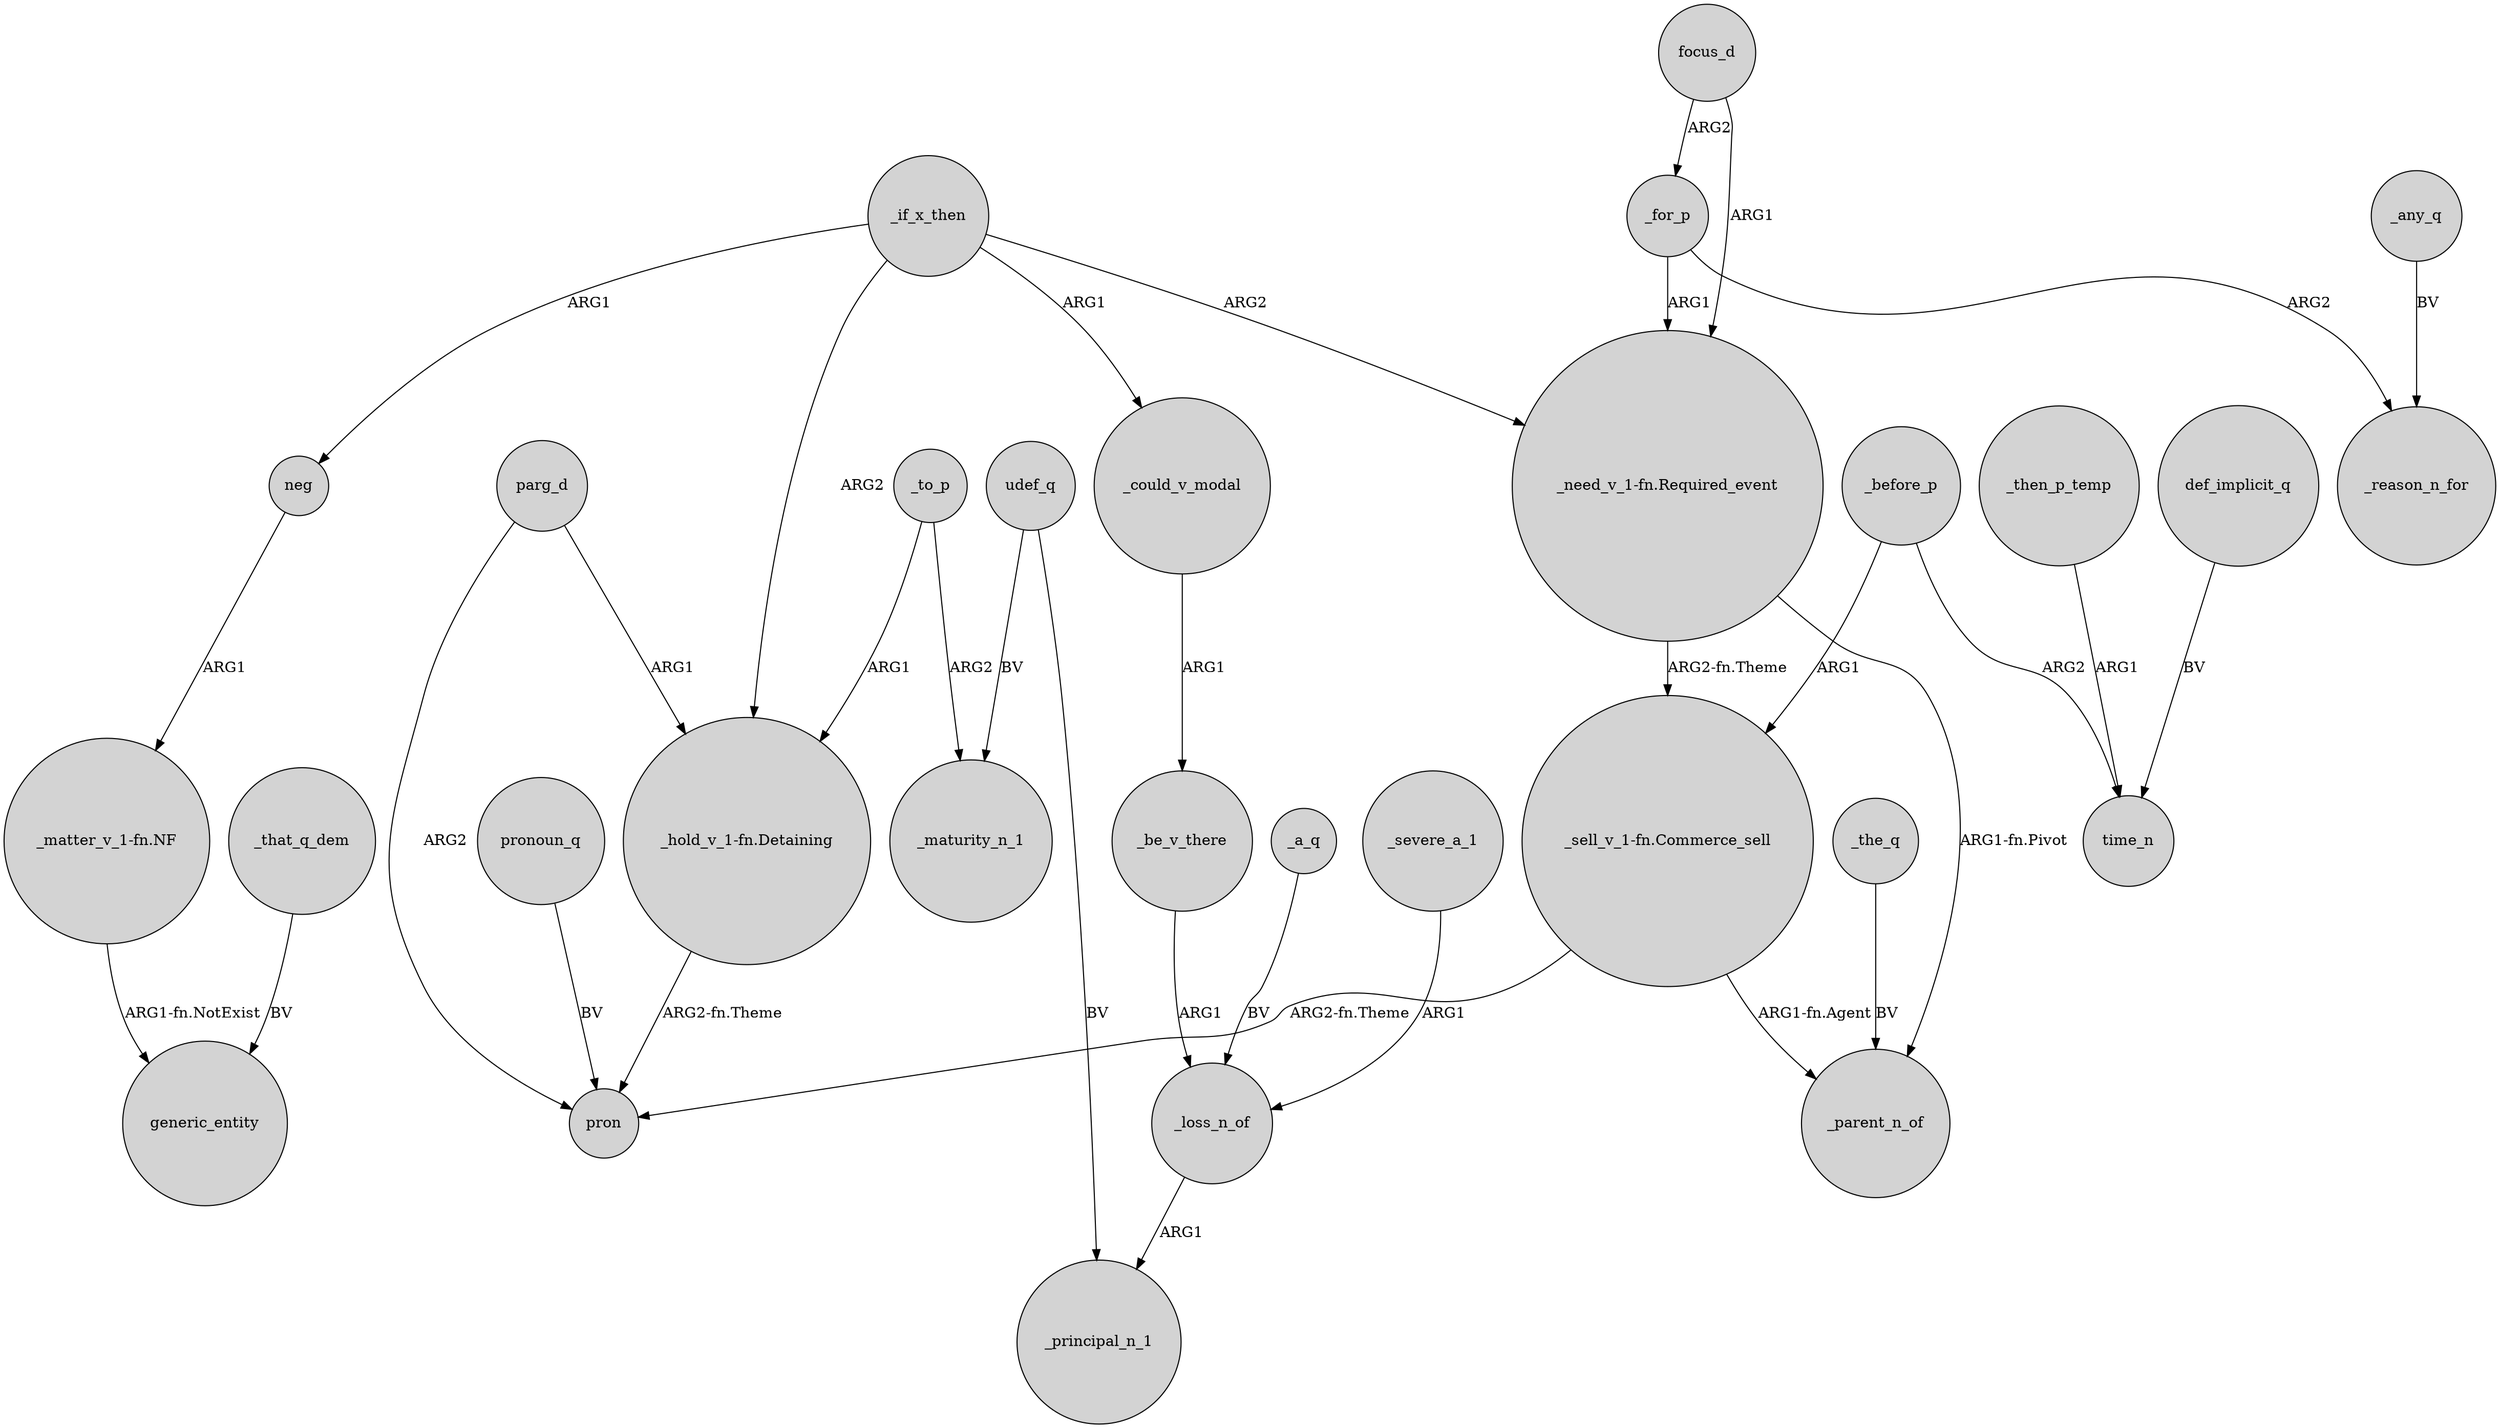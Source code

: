 digraph {
	node [shape=circle style=filled]
	_if_x_then -> neg [label=ARG1]
	_before_p -> time_n [label=ARG2]
	"_need_v_1-fn.Required_event" -> _parent_n_of [label="ARG1-fn.Pivot"]
	_that_q_dem -> generic_entity [label=BV]
	_the_q -> _parent_n_of [label=BV]
	_a_q -> _loss_n_of [label=BV]
	"_need_v_1-fn.Required_event" -> "_sell_v_1-fn.Commerce_sell" [label="ARG2-fn.Theme"]
	_for_p -> "_need_v_1-fn.Required_event" [label=ARG1]
	"_matter_v_1-fn.NF" -> generic_entity [label="ARG1-fn.NotExist"]
	neg -> "_matter_v_1-fn.NF" [label=ARG1]
	_loss_n_of -> _principal_n_1 [label=ARG1]
	_if_x_then -> _could_v_modal [label=ARG1]
	udef_q -> _maturity_n_1 [label=BV]
	_to_p -> _maturity_n_1 [label=ARG2]
	focus_d -> _for_p [label=ARG2]
	_then_p_temp -> time_n [label=ARG1]
	udef_q -> _principal_n_1 [label=BV]
	parg_d -> pron [label=ARG2]
	_severe_a_1 -> _loss_n_of [label=ARG1]
	_could_v_modal -> _be_v_there [label=ARG1]
	pronoun_q -> pron [label=BV]
	_be_v_there -> _loss_n_of [label=ARG1]
	parg_d -> "_hold_v_1-fn.Detaining" [label=ARG1]
	_if_x_then -> "_hold_v_1-fn.Detaining" [label=ARG2]
	_for_p -> _reason_n_for [label=ARG2]
	"_sell_v_1-fn.Commerce_sell" -> pron [label="ARG2-fn.Theme"]
	_to_p -> "_hold_v_1-fn.Detaining" [label=ARG1]
	"_sell_v_1-fn.Commerce_sell" -> _parent_n_of [label="ARG1-fn.Agent"]
	_any_q -> _reason_n_for [label=BV]
	_if_x_then -> "_need_v_1-fn.Required_event" [label=ARG2]
	"_hold_v_1-fn.Detaining" -> pron [label="ARG2-fn.Theme"]
	_before_p -> "_sell_v_1-fn.Commerce_sell" [label=ARG1]
	focus_d -> "_need_v_1-fn.Required_event" [label=ARG1]
	def_implicit_q -> time_n [label=BV]
}
